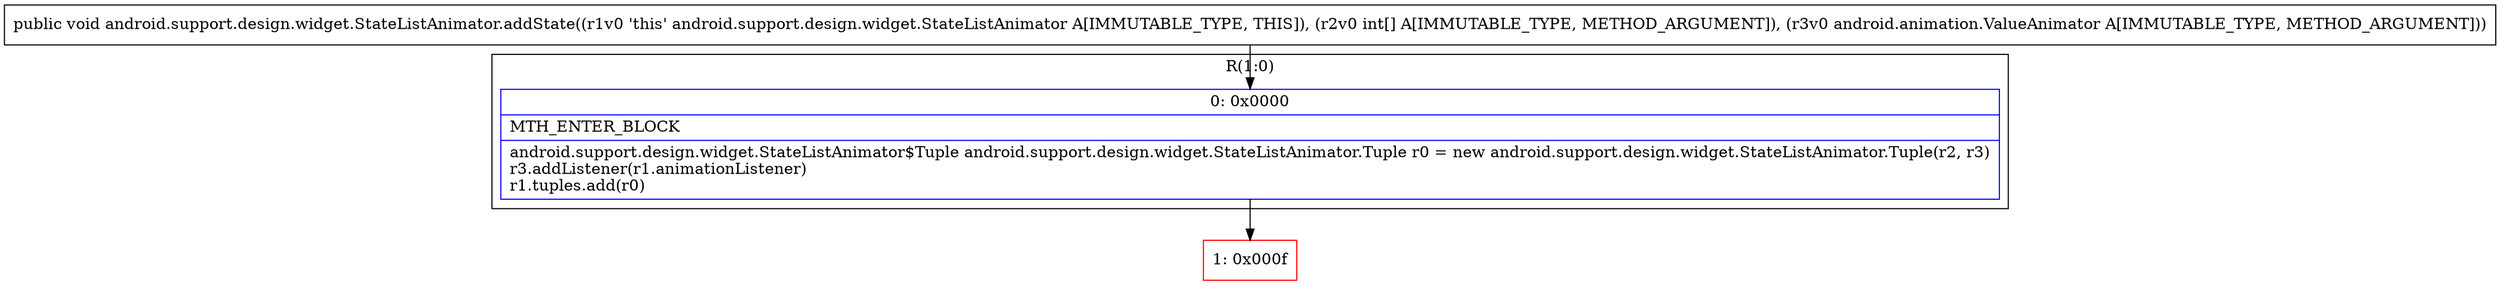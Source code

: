 digraph "CFG forandroid.support.design.widget.StateListAnimator.addState([ILandroid\/animation\/ValueAnimator;)V" {
subgraph cluster_Region_431218073 {
label = "R(1:0)";
node [shape=record,color=blue];
Node_0 [shape=record,label="{0\:\ 0x0000|MTH_ENTER_BLOCK\l|android.support.design.widget.StateListAnimator$Tuple android.support.design.widget.StateListAnimator.Tuple r0 = new android.support.design.widget.StateListAnimator.Tuple(r2, r3)\lr3.addListener(r1.animationListener)\lr1.tuples.add(r0)\l}"];
}
Node_1 [shape=record,color=red,label="{1\:\ 0x000f}"];
MethodNode[shape=record,label="{public void android.support.design.widget.StateListAnimator.addState((r1v0 'this' android.support.design.widget.StateListAnimator A[IMMUTABLE_TYPE, THIS]), (r2v0 int[] A[IMMUTABLE_TYPE, METHOD_ARGUMENT]), (r3v0 android.animation.ValueAnimator A[IMMUTABLE_TYPE, METHOD_ARGUMENT])) }"];
MethodNode -> Node_0;
Node_0 -> Node_1;
}

